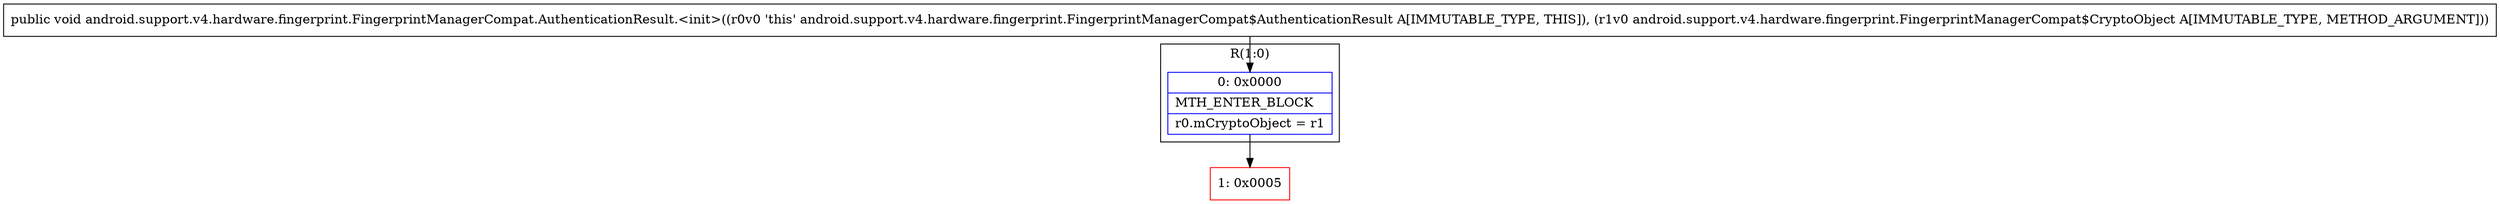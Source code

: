 digraph "CFG forandroid.support.v4.hardware.fingerprint.FingerprintManagerCompat.AuthenticationResult.\<init\>(Landroid\/support\/v4\/hardware\/fingerprint\/FingerprintManagerCompat$CryptoObject;)V" {
subgraph cluster_Region_827068877 {
label = "R(1:0)";
node [shape=record,color=blue];
Node_0 [shape=record,label="{0\:\ 0x0000|MTH_ENTER_BLOCK\l|r0.mCryptoObject = r1\l}"];
}
Node_1 [shape=record,color=red,label="{1\:\ 0x0005}"];
MethodNode[shape=record,label="{public void android.support.v4.hardware.fingerprint.FingerprintManagerCompat.AuthenticationResult.\<init\>((r0v0 'this' android.support.v4.hardware.fingerprint.FingerprintManagerCompat$AuthenticationResult A[IMMUTABLE_TYPE, THIS]), (r1v0 android.support.v4.hardware.fingerprint.FingerprintManagerCompat$CryptoObject A[IMMUTABLE_TYPE, METHOD_ARGUMENT])) }"];
MethodNode -> Node_0;
Node_0 -> Node_1;
}

